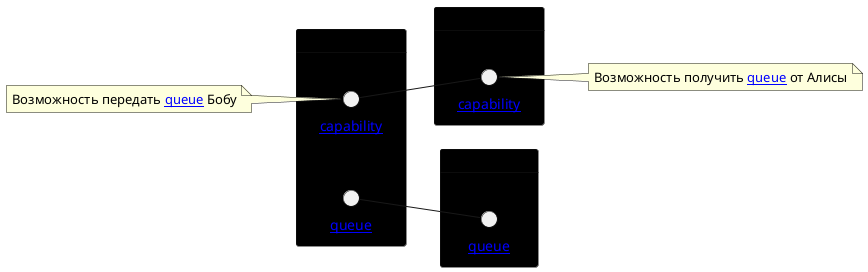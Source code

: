@startuml
left to right direction

skinparam card {
    BorderThickness 0.5
    BackgroundColor 0
}

card Alice {
    circle "[[/work/transaction-types/queue-example/diagrams/capability-send/{capability} capability]]" as capability1 <<send>>
    circle "[[/work/transaction-types/queue-example/diagrams/queue-client/{queue} queue]]" as queue1 <<client>>
}

note as AliceNote
  Возможность передать [[/work/transaction-types/queue-example/diagrams/queue-client/{queue} queue]] Бобу
end note
AliceNote -- capability1

card Bob {
    circle "[[/work/transaction-types/queue-example/diagrams/capability-receive/{capability} capability]]" as capability2 <<receive>>
}

note as BobNote
  Возможность получить [[/work/transaction-types/queue-example/diagrams/queue-client/{queue} queue]] от Алисы
end note
capability2 -- BobNote

card Carol {
    circle "[[/work/transaction-types/queue-example/diagrams/queue-server/{queue} queue]]" as queue2 <<server>>
}

capability1 -- capability2
queue1 -- queue2
@enduml
